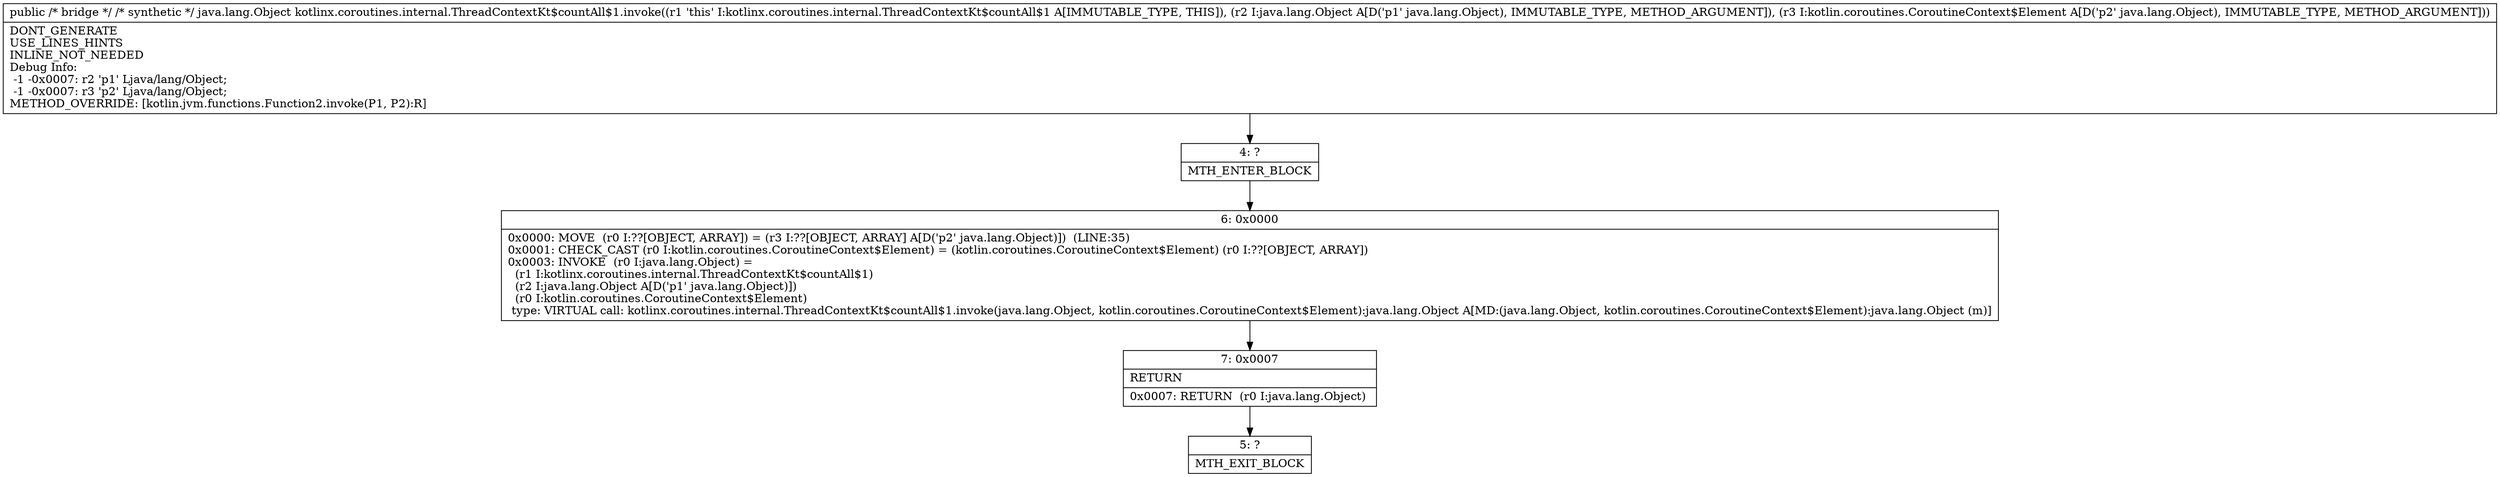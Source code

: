 digraph "CFG forkotlinx.coroutines.internal.ThreadContextKt$countAll$1.invoke(Ljava\/lang\/Object;Ljava\/lang\/Object;)Ljava\/lang\/Object;" {
Node_4 [shape=record,label="{4\:\ ?|MTH_ENTER_BLOCK\l}"];
Node_6 [shape=record,label="{6\:\ 0x0000|0x0000: MOVE  (r0 I:??[OBJECT, ARRAY]) = (r3 I:??[OBJECT, ARRAY] A[D('p2' java.lang.Object)])  (LINE:35)\l0x0001: CHECK_CAST (r0 I:kotlin.coroutines.CoroutineContext$Element) = (kotlin.coroutines.CoroutineContext$Element) (r0 I:??[OBJECT, ARRAY]) \l0x0003: INVOKE  (r0 I:java.lang.Object) = \l  (r1 I:kotlinx.coroutines.internal.ThreadContextKt$countAll$1)\l  (r2 I:java.lang.Object A[D('p1' java.lang.Object)])\l  (r0 I:kotlin.coroutines.CoroutineContext$Element)\l type: VIRTUAL call: kotlinx.coroutines.internal.ThreadContextKt$countAll$1.invoke(java.lang.Object, kotlin.coroutines.CoroutineContext$Element):java.lang.Object A[MD:(java.lang.Object, kotlin.coroutines.CoroutineContext$Element):java.lang.Object (m)]\l}"];
Node_7 [shape=record,label="{7\:\ 0x0007|RETURN\l|0x0007: RETURN  (r0 I:java.lang.Object) \l}"];
Node_5 [shape=record,label="{5\:\ ?|MTH_EXIT_BLOCK\l}"];
MethodNode[shape=record,label="{public \/* bridge *\/ \/* synthetic *\/ java.lang.Object kotlinx.coroutines.internal.ThreadContextKt$countAll$1.invoke((r1 'this' I:kotlinx.coroutines.internal.ThreadContextKt$countAll$1 A[IMMUTABLE_TYPE, THIS]), (r2 I:java.lang.Object A[D('p1' java.lang.Object), IMMUTABLE_TYPE, METHOD_ARGUMENT]), (r3 I:kotlin.coroutines.CoroutineContext$Element A[D('p2' java.lang.Object), IMMUTABLE_TYPE, METHOD_ARGUMENT]))  | DONT_GENERATE\lUSE_LINES_HINTS\lINLINE_NOT_NEEDED\lDebug Info:\l  \-1 \-0x0007: r2 'p1' Ljava\/lang\/Object;\l  \-1 \-0x0007: r3 'p2' Ljava\/lang\/Object;\lMETHOD_OVERRIDE: [kotlin.jvm.functions.Function2.invoke(P1, P2):R]\l}"];
MethodNode -> Node_4;Node_4 -> Node_6;
Node_6 -> Node_7;
Node_7 -> Node_5;
}

